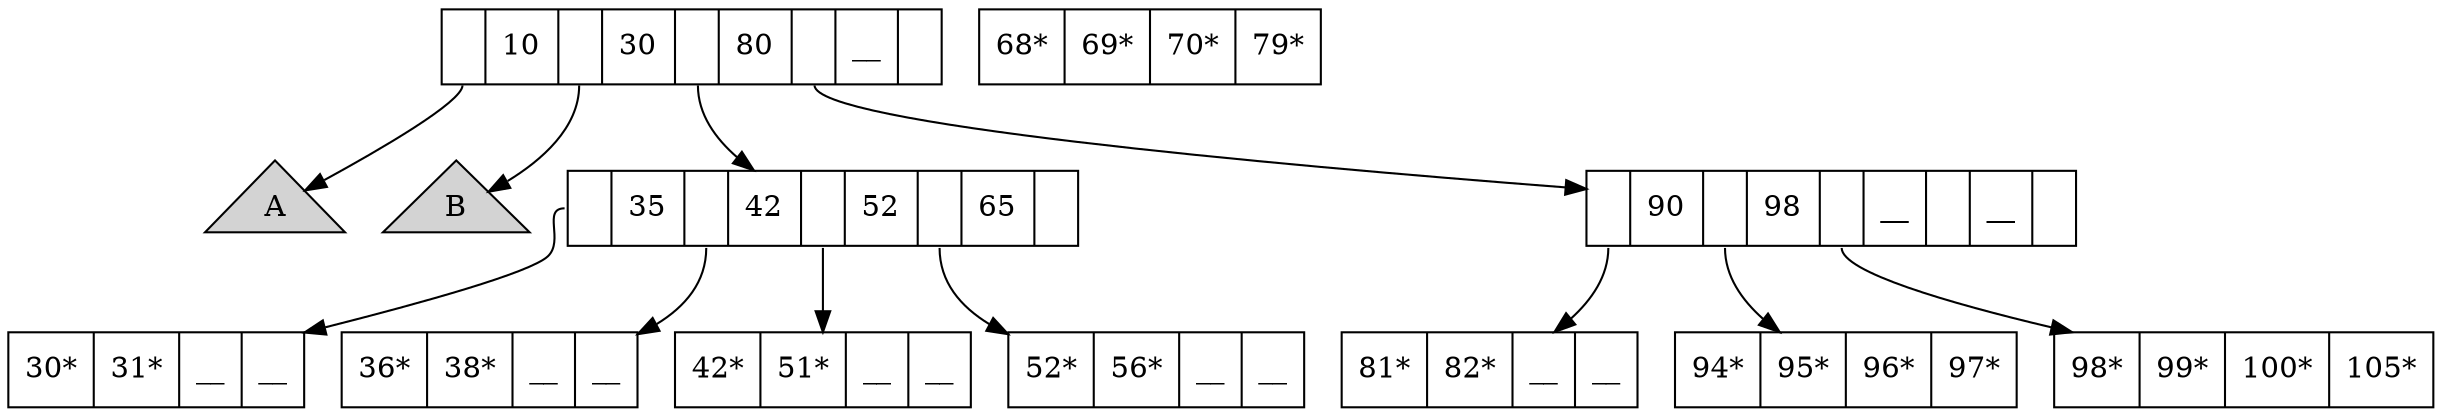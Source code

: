 /* -.-.-.-.-.-.-.-.-.-.-.-.-.-.-.-.-.-.-.-.
 * File Name : tree1c.dot

 * Purpose : 2nd assignment on Databases

 * Created By : Vasilis 'indorilftw' Gerakaris <vgerak@gmail.com>
 _._._._._._._._._._._._._._._._._._._._._.*/

digraph G
{
    node [shape = record];

    /* Create the nodes */
    A [ shape = triangle, style = filled, label ="A"];
    B [ shape = triangle, style = filled, label ="B"];
    node0 [ label ="<f0>|<f1> 10 |<f2>|<f3> 30 |<f4>|<f5> 80 |<f6>|<f7> __ |<f8>"];
    node1 [ label ="<f0>|<f1> 35 |<f2>|<f3> 42 |<f4>|<f5> 52 |<f6>|<f7> 65 |<f8>"];
    node2 [ label ="<f0>|<f1> 90 |<f2>|<f3> 98 |<f4>|<f5> __ |<f6>|<f7> __ |<f8>"];

    /* Create the leaves */
    leaf0 [ label ="<f0> 30* |<f1> 31* |<f2> __  |<f4> __  "];
    leaf1 [ label ="<f0> 36* |<f1> 38* |<f2> __  |<f4> __  "];
    leaf2 [ label ="<f0> 42* |<f1> 51* |<f2> __  |<f4> __  "];
    leaf3 [ label ="<f0> 52* |<f1> 56* |<f2> __  |<f4> __  "];
    leaf4 [ label ="<f0> 68* |<f1> 69* |<f2> 70* |<f4> 79* "];
    leaf5 [ label ="<f0> 81* |<f1> 82* |<f2> __  |<f4> __  "];
    leaf6 [ label ="<f0> 94* |<f1> 95* |<f2> 96* |<f4> 97* "];
    leaf7 [ label ="<f0> 98* |<f1> 99* |<f2> 100*|<f4> 105*"];

    /* Create the connections */

    //node0
    "node0":f0 -> "A";
    "node0":f2 -> "B";
    "node0":f4 -> "node1";
    "node0":f6 -> "node2";
    //node1
    "node1":f0 -> "leaf0";
    "node1":f2 -> "leaf1";
    "node1":f4 -> "leaf2";
    "node1":f6 -> "leaf3";
    //node2
    "node2":f0 -> "leaf5";
    "node2":f2 -> "leaf6";
    "node2":f4 -> "leaf7";
}
